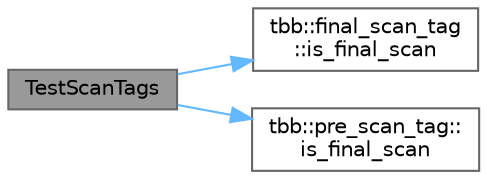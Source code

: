 digraph "TestScanTags"
{
 // LATEX_PDF_SIZE
  bgcolor="transparent";
  edge [fontname=Helvetica,fontsize=10,labelfontname=Helvetica,labelfontsize=10];
  node [fontname=Helvetica,fontsize=10,shape=box,height=0.2,width=0.4];
  rankdir="LR";
  Node1 [id="Node000001",label="TestScanTags",height=0.2,width=0.4,color="gray40", fillcolor="grey60", style="filled", fontcolor="black",tooltip=" "];
  Node1 -> Node2 [id="edge1_Node000001_Node000002",color="steelblue1",style="solid",tooltip=" "];
  Node2 [id="Node000002",label="tbb::final_scan_tag\l::is_final_scan",height=0.2,width=0.4,color="grey40", fillcolor="white", style="filled",URL="$structtbb_1_1final__scan__tag.html#add2b3159a444aad51e3cf7ffe4d1d636",tooltip=" "];
  Node1 -> Node3 [id="edge2_Node000001_Node000003",color="steelblue1",style="solid",tooltip=" "];
  Node3 [id="Node000003",label="tbb::pre_scan_tag::\lis_final_scan",height=0.2,width=0.4,color="grey40", fillcolor="white", style="filled",URL="$structtbb_1_1pre__scan__tag.html#a1d71947e8273d28e01620f92a292be59",tooltip=" "];
}
